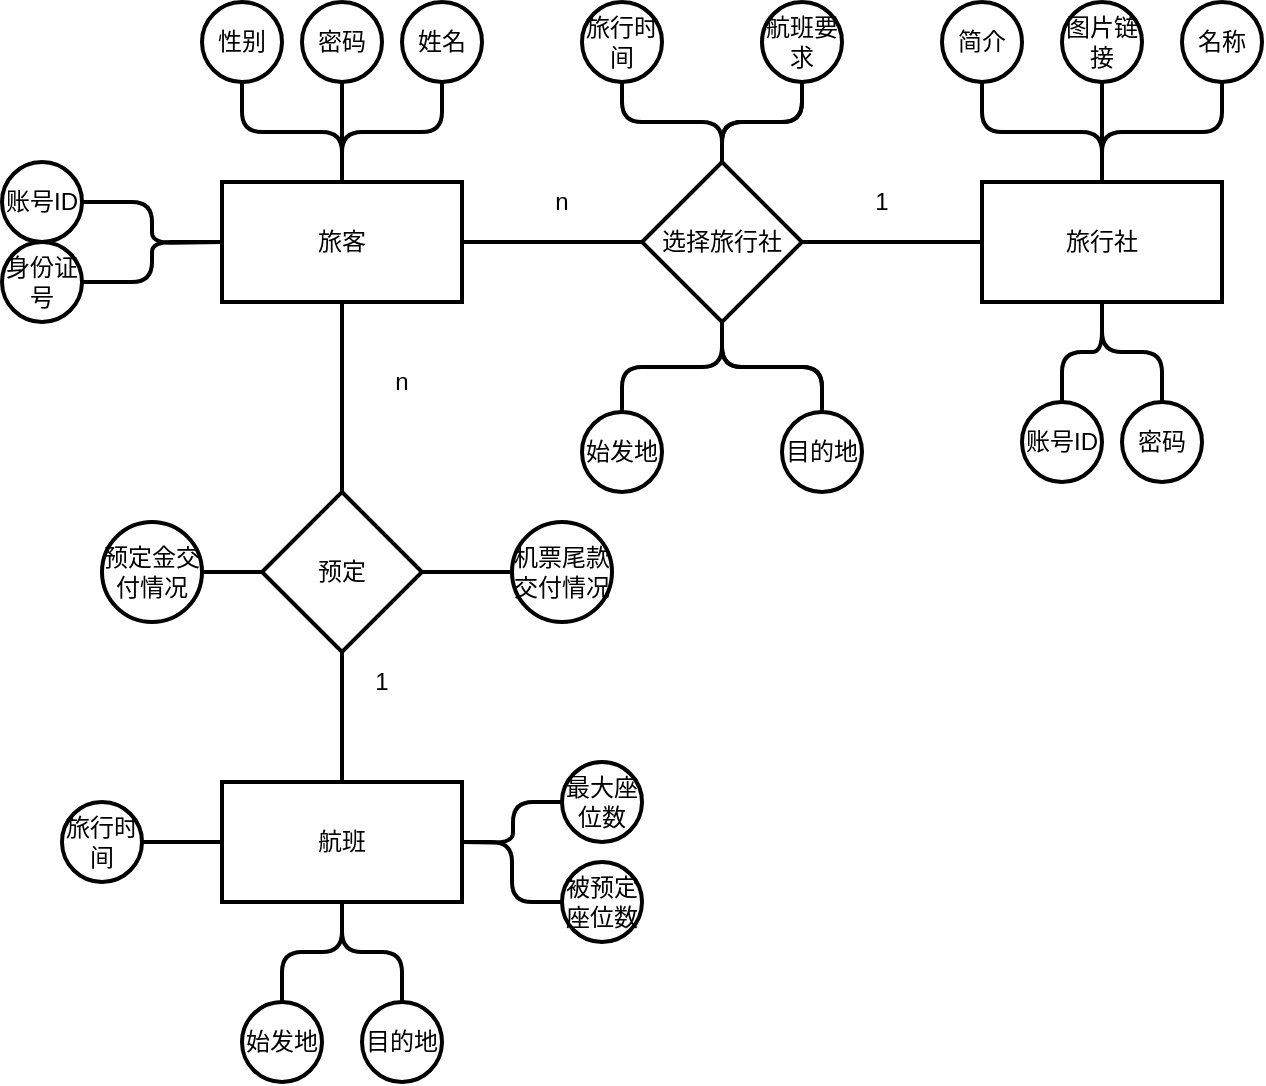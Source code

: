 <mxfile version="15.2.9" type="github">
  <diagram id="R2lEEEUBdFMjLlhIrx00" name="Page-1">
    <mxGraphModel dx="1422" dy="794" grid="1" gridSize="10" guides="1" tooltips="1" connect="1" arrows="1" fold="1" page="1" pageScale="1" pageWidth="850" pageHeight="1100" math="0" shadow="0" extFonts="Permanent Marker^https://fonts.googleapis.com/css?family=Permanent+Marker">
      <root>
        <mxCell id="0" />
        <mxCell id="1" parent="0" />
        <mxCell id="rSL1p0TWv5nwJX9Y8UWE-18" style="edgeStyle=orthogonalEdgeStyle;rounded=1;orthogonalLoop=1;jettySize=auto;html=1;entryX=0;entryY=0.5;entryDx=0;entryDy=0;endArrow=none;endFill=0;strokeWidth=2;" edge="1" parent="1" source="rSL1p0TWv5nwJX9Y8UWE-1" target="rSL1p0TWv5nwJX9Y8UWE-17">
          <mxGeometry relative="1" as="geometry">
            <Array as="points">
              <mxPoint x="310" y="260" />
              <mxPoint x="310" y="260" />
            </Array>
          </mxGeometry>
        </mxCell>
        <mxCell id="rSL1p0TWv5nwJX9Y8UWE-67" style="edgeStyle=orthogonalEdgeStyle;rounded=1;orthogonalLoop=1;jettySize=auto;html=1;entryX=0.5;entryY=0;entryDx=0;entryDy=0;endArrow=none;endFill=0;strokeWidth=2;" edge="1" parent="1" source="rSL1p0TWv5nwJX9Y8UWE-1" target="rSL1p0TWv5nwJX9Y8UWE-66">
          <mxGeometry relative="1" as="geometry" />
        </mxCell>
        <mxCell id="rSL1p0TWv5nwJX9Y8UWE-1" value="旅客" style="rounded=0;whiteSpace=wrap;html=1;strokeWidth=2;" vertex="1" parent="1">
          <mxGeometry x="180" y="230" width="120" height="60" as="geometry" />
        </mxCell>
        <mxCell id="rSL1p0TWv5nwJX9Y8UWE-90" style="edgeStyle=orthogonalEdgeStyle;rounded=1;orthogonalLoop=1;jettySize=auto;html=1;entryX=0.5;entryY=0;entryDx=0;entryDy=0;endArrow=none;endFill=0;strokeWidth=2;" edge="1" parent="1" source="rSL1p0TWv5nwJX9Y8UWE-2" target="rSL1p0TWv5nwJX9Y8UWE-56">
          <mxGeometry relative="1" as="geometry" />
        </mxCell>
        <mxCell id="rSL1p0TWv5nwJX9Y8UWE-2" value="旅行社" style="rounded=0;whiteSpace=wrap;html=1;strokeWidth=2;" vertex="1" parent="1">
          <mxGeometry x="560" y="230" width="120" height="60" as="geometry" />
        </mxCell>
        <mxCell id="rSL1p0TWv5nwJX9Y8UWE-3" value="航班" style="rounded=0;whiteSpace=wrap;html=1;strokeWidth=2;" vertex="1" parent="1">
          <mxGeometry x="180" y="530" width="120" height="60" as="geometry" />
        </mxCell>
        <mxCell id="rSL1p0TWv5nwJX9Y8UWE-11" style="edgeStyle=orthogonalEdgeStyle;rounded=1;orthogonalLoop=1;jettySize=auto;html=1;entryX=0.5;entryY=0;entryDx=0;entryDy=0;endArrow=none;endFill=0;strokeWidth=2;" edge="1" parent="1" source="rSL1p0TWv5nwJX9Y8UWE-5" target="rSL1p0TWv5nwJX9Y8UWE-1">
          <mxGeometry relative="1" as="geometry" />
        </mxCell>
        <mxCell id="rSL1p0TWv5nwJX9Y8UWE-5" value="性别" style="ellipse;whiteSpace=wrap;html=1;strokeWidth=2;" vertex="1" parent="1">
          <mxGeometry x="170" y="140" width="40" height="40" as="geometry" />
        </mxCell>
        <mxCell id="rSL1p0TWv5nwJX9Y8UWE-10" style="edgeStyle=orthogonalEdgeStyle;rounded=1;orthogonalLoop=1;jettySize=auto;html=1;entryX=0.5;entryY=0;entryDx=0;entryDy=0;endArrow=none;endFill=0;strokeWidth=2;" edge="1" parent="1" source="rSL1p0TWv5nwJX9Y8UWE-6" target="rSL1p0TWv5nwJX9Y8UWE-1">
          <mxGeometry relative="1" as="geometry" />
        </mxCell>
        <mxCell id="rSL1p0TWv5nwJX9Y8UWE-6" value="姓名" style="ellipse;whiteSpace=wrap;html=1;strokeWidth=2;" vertex="1" parent="1">
          <mxGeometry x="270" y="140" width="40" height="40" as="geometry" />
        </mxCell>
        <mxCell id="rSL1p0TWv5nwJX9Y8UWE-65" style="edgeStyle=orthogonalEdgeStyle;rounded=1;orthogonalLoop=1;jettySize=auto;html=1;entryX=0;entryY=0.5;entryDx=0;entryDy=0;endArrow=none;endFill=0;strokeWidth=2;" edge="1" parent="1" source="rSL1p0TWv5nwJX9Y8UWE-9" target="rSL1p0TWv5nwJX9Y8UWE-1">
          <mxGeometry relative="1" as="geometry" />
        </mxCell>
        <mxCell id="rSL1p0TWv5nwJX9Y8UWE-9" value="身份证号" style="ellipse;whiteSpace=wrap;html=1;strokeWidth=2;" vertex="1" parent="1">
          <mxGeometry x="70" y="260" width="40" height="40" as="geometry" />
        </mxCell>
        <mxCell id="rSL1p0TWv5nwJX9Y8UWE-19" style="edgeStyle=orthogonalEdgeStyle;rounded=1;orthogonalLoop=1;jettySize=auto;html=1;entryX=0;entryY=0.5;entryDx=0;entryDy=0;endArrow=none;endFill=0;strokeWidth=2;" edge="1" parent="1" source="rSL1p0TWv5nwJX9Y8UWE-17" target="rSL1p0TWv5nwJX9Y8UWE-2">
          <mxGeometry relative="1" as="geometry" />
        </mxCell>
        <mxCell id="rSL1p0TWv5nwJX9Y8UWE-17" value="选择旅行社" style="rhombus;whiteSpace=wrap;html=1;strokeWidth=2;" vertex="1" parent="1">
          <mxGeometry x="390" y="220" width="80" height="80" as="geometry" />
        </mxCell>
        <mxCell id="rSL1p0TWv5nwJX9Y8UWE-20" value="n" style="text;html=1;strokeColor=none;fillColor=none;align=center;verticalAlign=middle;whiteSpace=wrap;rounded=0;" vertex="1" parent="1">
          <mxGeometry x="330" y="230" width="40" height="20" as="geometry" />
        </mxCell>
        <mxCell id="rSL1p0TWv5nwJX9Y8UWE-21" value="1" style="text;html=1;strokeColor=none;fillColor=none;align=center;verticalAlign=middle;whiteSpace=wrap;rounded=0;" vertex="1" parent="1">
          <mxGeometry x="490" y="230" width="40" height="20" as="geometry" />
        </mxCell>
        <mxCell id="rSL1p0TWv5nwJX9Y8UWE-29" style="edgeStyle=orthogonalEdgeStyle;rounded=1;orthogonalLoop=1;jettySize=auto;html=1;entryX=0.5;entryY=0;entryDx=0;entryDy=0;endArrow=none;endFill=0;strokeWidth=2;" edge="1" parent="1" source="rSL1p0TWv5nwJX9Y8UWE-22" target="rSL1p0TWv5nwJX9Y8UWE-17">
          <mxGeometry relative="1" as="geometry" />
        </mxCell>
        <mxCell id="rSL1p0TWv5nwJX9Y8UWE-22" value="旅行时间" style="ellipse;whiteSpace=wrap;html=1;strokeWidth=2;" vertex="1" parent="1">
          <mxGeometry x="360" y="140" width="40" height="40" as="geometry" />
        </mxCell>
        <mxCell id="rSL1p0TWv5nwJX9Y8UWE-32" style="edgeStyle=orthogonalEdgeStyle;rounded=1;orthogonalLoop=1;jettySize=auto;html=1;entryX=0.5;entryY=1;entryDx=0;entryDy=0;endArrow=none;endFill=0;strokeWidth=2;startArrow=none;" edge="1" parent="1" source="rSL1p0TWv5nwJX9Y8UWE-26" target="rSL1p0TWv5nwJX9Y8UWE-17">
          <mxGeometry relative="1" as="geometry" />
        </mxCell>
        <mxCell id="rSL1p0TWv5nwJX9Y8UWE-87" style="edgeStyle=orthogonalEdgeStyle;rounded=1;orthogonalLoop=1;jettySize=auto;html=1;entryX=0.5;entryY=1;entryDx=0;entryDy=0;endArrow=none;endFill=0;strokeWidth=2;" edge="1" parent="1" source="rSL1p0TWv5nwJX9Y8UWE-24" target="rSL1p0TWv5nwJX9Y8UWE-17">
          <mxGeometry relative="1" as="geometry" />
        </mxCell>
        <mxCell id="rSL1p0TWv5nwJX9Y8UWE-24" value="始发地" style="ellipse;whiteSpace=wrap;html=1;strokeWidth=2;" vertex="1" parent="1">
          <mxGeometry x="360" y="345" width="40" height="40" as="geometry" />
        </mxCell>
        <mxCell id="rSL1p0TWv5nwJX9Y8UWE-33" style="edgeStyle=orthogonalEdgeStyle;rounded=1;orthogonalLoop=1;jettySize=auto;html=1;entryX=0.5;entryY=1;entryDx=0;entryDy=0;endArrow=none;endFill=0;strokeWidth=2;" edge="1" parent="1" source="rSL1p0TWv5nwJX9Y8UWE-26" target="rSL1p0TWv5nwJX9Y8UWE-17">
          <mxGeometry relative="1" as="geometry" />
        </mxCell>
        <mxCell id="rSL1p0TWv5nwJX9Y8UWE-31" style="edgeStyle=orthogonalEdgeStyle;rounded=1;orthogonalLoop=1;jettySize=auto;html=1;entryX=0.5;entryY=0;entryDx=0;entryDy=0;endArrow=none;endFill=0;strokeWidth=2;" edge="1" parent="1" source="rSL1p0TWv5nwJX9Y8UWE-27" target="rSL1p0TWv5nwJX9Y8UWE-17">
          <mxGeometry relative="1" as="geometry" />
        </mxCell>
        <mxCell id="rSL1p0TWv5nwJX9Y8UWE-85" style="edgeStyle=orthogonalEdgeStyle;rounded=1;orthogonalLoop=1;jettySize=auto;html=1;entryX=0;entryY=0.5;entryDx=0;entryDy=0;endArrow=none;endFill=0;strokeWidth=2;" edge="1" parent="1" source="rSL1p0TWv5nwJX9Y8UWE-34" target="rSL1p0TWv5nwJX9Y8UWE-66">
          <mxGeometry relative="1" as="geometry" />
        </mxCell>
        <mxCell id="rSL1p0TWv5nwJX9Y8UWE-34" value="预定金交付情况" style="ellipse;whiteSpace=wrap;html=1;strokeWidth=2;" vertex="1" parent="1">
          <mxGeometry x="120" y="400" width="50" height="50" as="geometry" />
        </mxCell>
        <mxCell id="rSL1p0TWv5nwJX9Y8UWE-36" style="edgeStyle=orthogonalEdgeStyle;rounded=1;orthogonalLoop=1;jettySize=auto;html=1;entryX=0.5;entryY=0;entryDx=0;entryDy=0;endArrow=none;endFill=0;strokeWidth=2;startArrow=none;" edge="1" parent="1" source="rSL1p0TWv5nwJX9Y8UWE-27" target="rSL1p0TWv5nwJX9Y8UWE-17">
          <mxGeometry relative="1" as="geometry" />
        </mxCell>
        <mxCell id="rSL1p0TWv5nwJX9Y8UWE-86" style="edgeStyle=orthogonalEdgeStyle;rounded=1;orthogonalLoop=1;jettySize=auto;html=1;entryX=1;entryY=0.5;entryDx=0;entryDy=0;endArrow=none;endFill=0;strokeWidth=2;" edge="1" parent="1" source="rSL1p0TWv5nwJX9Y8UWE-35" target="rSL1p0TWv5nwJX9Y8UWE-66">
          <mxGeometry relative="1" as="geometry" />
        </mxCell>
        <mxCell id="rSL1p0TWv5nwJX9Y8UWE-35" value="机票尾款交付情况" style="ellipse;whiteSpace=wrap;html=1;strokeWidth=2;" vertex="1" parent="1">
          <mxGeometry x="325" y="400" width="50" height="50" as="geometry" />
        </mxCell>
        <mxCell id="rSL1p0TWv5nwJX9Y8UWE-27" value="航班要求" style="ellipse;whiteSpace=wrap;html=1;strokeWidth=2;" vertex="1" parent="1">
          <mxGeometry x="450" y="140" width="40" height="40" as="geometry" />
        </mxCell>
        <mxCell id="rSL1p0TWv5nwJX9Y8UWE-26" value="目的地" style="ellipse;whiteSpace=wrap;html=1;strokeWidth=2;" vertex="1" parent="1">
          <mxGeometry x="460" y="345" width="40" height="40" as="geometry" />
        </mxCell>
        <mxCell id="rSL1p0TWv5nwJX9Y8UWE-83" style="edgeStyle=orthogonalEdgeStyle;rounded=1;orthogonalLoop=1;jettySize=auto;html=1;endArrow=none;endFill=0;strokeWidth=2;" edge="1" parent="1" source="rSL1p0TWv5nwJX9Y8UWE-42">
          <mxGeometry relative="1" as="geometry">
            <mxPoint x="240" y="230" as="targetPoint" />
          </mxGeometry>
        </mxCell>
        <mxCell id="rSL1p0TWv5nwJX9Y8UWE-42" value="密码" style="ellipse;whiteSpace=wrap;html=1;strokeWidth=2;" vertex="1" parent="1">
          <mxGeometry x="220" y="140" width="40" height="40" as="geometry" />
        </mxCell>
        <mxCell id="rSL1p0TWv5nwJX9Y8UWE-46" style="edgeStyle=orthogonalEdgeStyle;rounded=1;orthogonalLoop=1;jettySize=auto;html=1;entryX=0.5;entryY=0;entryDx=0;entryDy=0;endArrow=none;endFill=0;strokeWidth=2;" edge="1" parent="1" source="rSL1p0TWv5nwJX9Y8UWE-45" target="rSL1p0TWv5nwJX9Y8UWE-2">
          <mxGeometry relative="1" as="geometry" />
        </mxCell>
        <mxCell id="rSL1p0TWv5nwJX9Y8UWE-45" value="简介" style="ellipse;whiteSpace=wrap;html=1;strokeWidth=2;" vertex="1" parent="1">
          <mxGeometry x="540" y="140" width="40" height="40" as="geometry" />
        </mxCell>
        <mxCell id="rSL1p0TWv5nwJX9Y8UWE-48" style="edgeStyle=orthogonalEdgeStyle;rounded=1;orthogonalLoop=1;jettySize=auto;html=1;endArrow=none;endFill=0;strokeWidth=2;" edge="1" parent="1" source="rSL1p0TWv5nwJX9Y8UWE-47">
          <mxGeometry relative="1" as="geometry">
            <mxPoint x="620" y="230" as="targetPoint" />
          </mxGeometry>
        </mxCell>
        <mxCell id="rSL1p0TWv5nwJX9Y8UWE-47" value="图片链接" style="ellipse;whiteSpace=wrap;html=1;strokeWidth=2;" vertex="1" parent="1">
          <mxGeometry x="600" y="140" width="40" height="40" as="geometry" />
        </mxCell>
        <mxCell id="rSL1p0TWv5nwJX9Y8UWE-50" style="edgeStyle=orthogonalEdgeStyle;rounded=1;orthogonalLoop=1;jettySize=auto;html=1;entryX=0.5;entryY=0;entryDx=0;entryDy=0;endArrow=none;endFill=0;strokeWidth=2;" edge="1" parent="1" source="rSL1p0TWv5nwJX9Y8UWE-49" target="rSL1p0TWv5nwJX9Y8UWE-2">
          <mxGeometry relative="1" as="geometry" />
        </mxCell>
        <mxCell id="rSL1p0TWv5nwJX9Y8UWE-49" value="名称" style="ellipse;whiteSpace=wrap;html=1;strokeWidth=2;" vertex="1" parent="1">
          <mxGeometry x="660" y="140" width="40" height="40" as="geometry" />
        </mxCell>
        <mxCell id="rSL1p0TWv5nwJX9Y8UWE-88" style="edgeStyle=orthogonalEdgeStyle;rounded=1;orthogonalLoop=1;jettySize=auto;html=1;entryX=0.5;entryY=1;entryDx=0;entryDy=0;endArrow=none;endFill=0;strokeWidth=2;" edge="1" parent="1" source="rSL1p0TWv5nwJX9Y8UWE-51" target="rSL1p0TWv5nwJX9Y8UWE-2">
          <mxGeometry relative="1" as="geometry" />
        </mxCell>
        <mxCell id="rSL1p0TWv5nwJX9Y8UWE-51" value="账号ID" style="ellipse;whiteSpace=wrap;html=1;strokeWidth=2;" vertex="1" parent="1">
          <mxGeometry x="580" y="340" width="40" height="40" as="geometry" />
        </mxCell>
        <mxCell id="rSL1p0TWv5nwJX9Y8UWE-64" style="edgeStyle=orthogonalEdgeStyle;rounded=1;orthogonalLoop=1;jettySize=auto;html=1;endArrow=none;endFill=0;strokeWidth=2;" edge="1" parent="1" source="rSL1p0TWv5nwJX9Y8UWE-53">
          <mxGeometry relative="1" as="geometry">
            <mxPoint x="180" y="260" as="targetPoint" />
          </mxGeometry>
        </mxCell>
        <mxCell id="rSL1p0TWv5nwJX9Y8UWE-53" value="账号ID" style="ellipse;whiteSpace=wrap;html=1;strokeWidth=2;" vertex="1" parent="1">
          <mxGeometry x="70" y="220" width="40" height="40" as="geometry" />
        </mxCell>
        <mxCell id="rSL1p0TWv5nwJX9Y8UWE-56" value="密码" style="ellipse;whiteSpace=wrap;html=1;strokeWidth=2;" vertex="1" parent="1">
          <mxGeometry x="630" y="340" width="40" height="40" as="geometry" />
        </mxCell>
        <mxCell id="rSL1p0TWv5nwJX9Y8UWE-72" style="edgeStyle=orthogonalEdgeStyle;rounded=1;orthogonalLoop=1;jettySize=auto;html=1;entryX=0.5;entryY=1;entryDx=0;entryDy=0;endArrow=none;endFill=0;strokeWidth=2;" edge="1" parent="1" source="rSL1p0TWv5nwJX9Y8UWE-62" target="rSL1p0TWv5nwJX9Y8UWE-3">
          <mxGeometry relative="1" as="geometry" />
        </mxCell>
        <mxCell id="rSL1p0TWv5nwJX9Y8UWE-62" value="始发地" style="ellipse;whiteSpace=wrap;html=1;strokeWidth=2;" vertex="1" parent="1">
          <mxGeometry x="190" y="640" width="40" height="40" as="geometry" />
        </mxCell>
        <mxCell id="rSL1p0TWv5nwJX9Y8UWE-68" style="edgeStyle=orthogonalEdgeStyle;rounded=1;orthogonalLoop=1;jettySize=auto;html=1;entryX=0.5;entryY=0;entryDx=0;entryDy=0;endArrow=none;endFill=0;strokeWidth=2;" edge="1" parent="1" source="rSL1p0TWv5nwJX9Y8UWE-66" target="rSL1p0TWv5nwJX9Y8UWE-3">
          <mxGeometry relative="1" as="geometry" />
        </mxCell>
        <mxCell id="rSL1p0TWv5nwJX9Y8UWE-66" value="预定" style="rhombus;whiteSpace=wrap;html=1;strokeWidth=2;" vertex="1" parent="1">
          <mxGeometry x="200" y="385" width="80" height="80" as="geometry" />
        </mxCell>
        <mxCell id="rSL1p0TWv5nwJX9Y8UWE-69" value="1" style="text;html=1;strokeColor=none;fillColor=none;align=center;verticalAlign=middle;whiteSpace=wrap;rounded=0;" vertex="1" parent="1">
          <mxGeometry x="240" y="470" width="40" height="20" as="geometry" />
        </mxCell>
        <mxCell id="rSL1p0TWv5nwJX9Y8UWE-70" value="n" style="text;html=1;strokeColor=none;fillColor=none;align=center;verticalAlign=middle;whiteSpace=wrap;rounded=0;" vertex="1" parent="1">
          <mxGeometry x="250" y="320" width="40" height="20" as="geometry" />
        </mxCell>
        <mxCell id="rSL1p0TWv5nwJX9Y8UWE-74" style="edgeStyle=orthogonalEdgeStyle;rounded=1;orthogonalLoop=1;jettySize=auto;html=1;entryX=0.5;entryY=1;entryDx=0;entryDy=0;endArrow=none;endFill=0;strokeWidth=2;" edge="1" parent="1" source="rSL1p0TWv5nwJX9Y8UWE-73" target="rSL1p0TWv5nwJX9Y8UWE-3">
          <mxGeometry relative="1" as="geometry" />
        </mxCell>
        <mxCell id="rSL1p0TWv5nwJX9Y8UWE-73" value="目的地" style="ellipse;whiteSpace=wrap;html=1;strokeWidth=2;" vertex="1" parent="1">
          <mxGeometry x="250" y="640" width="40" height="40" as="geometry" />
        </mxCell>
        <mxCell id="rSL1p0TWv5nwJX9Y8UWE-76" style="edgeStyle=orthogonalEdgeStyle;rounded=1;orthogonalLoop=1;jettySize=auto;html=1;entryX=0;entryY=0.5;entryDx=0;entryDy=0;endArrow=none;endFill=0;strokeWidth=2;" edge="1" parent="1" source="rSL1p0TWv5nwJX9Y8UWE-75" target="rSL1p0TWv5nwJX9Y8UWE-3">
          <mxGeometry relative="1" as="geometry" />
        </mxCell>
        <mxCell id="rSL1p0TWv5nwJX9Y8UWE-75" value="旅行时间" style="ellipse;whiteSpace=wrap;html=1;strokeWidth=2;" vertex="1" parent="1">
          <mxGeometry x="100" y="540" width="40" height="40" as="geometry" />
        </mxCell>
        <mxCell id="rSL1p0TWv5nwJX9Y8UWE-84" style="edgeStyle=orthogonalEdgeStyle;rounded=1;orthogonalLoop=1;jettySize=auto;html=1;endArrow=none;endFill=0;strokeWidth=2;" edge="1" parent="1" source="rSL1p0TWv5nwJX9Y8UWE-77">
          <mxGeometry relative="1" as="geometry">
            <mxPoint x="300" y="560" as="targetPoint" />
          </mxGeometry>
        </mxCell>
        <mxCell id="rSL1p0TWv5nwJX9Y8UWE-77" value="最大座位数" style="ellipse;whiteSpace=wrap;html=1;strokeWidth=2;" vertex="1" parent="1">
          <mxGeometry x="350" y="520" width="40" height="40" as="geometry" />
        </mxCell>
        <mxCell id="rSL1p0TWv5nwJX9Y8UWE-82" value="" style="edgeStyle=orthogonalEdgeStyle;rounded=1;orthogonalLoop=1;jettySize=auto;html=1;endArrow=none;endFill=0;strokeWidth=2;" edge="1" parent="1" source="rSL1p0TWv5nwJX9Y8UWE-80" target="rSL1p0TWv5nwJX9Y8UWE-3">
          <mxGeometry relative="1" as="geometry" />
        </mxCell>
        <mxCell id="rSL1p0TWv5nwJX9Y8UWE-80" value="被预定座位数" style="ellipse;whiteSpace=wrap;html=1;strokeWidth=2;" vertex="1" parent="1">
          <mxGeometry x="350" y="570" width="40" height="40" as="geometry" />
        </mxCell>
      </root>
    </mxGraphModel>
  </diagram>
</mxfile>
